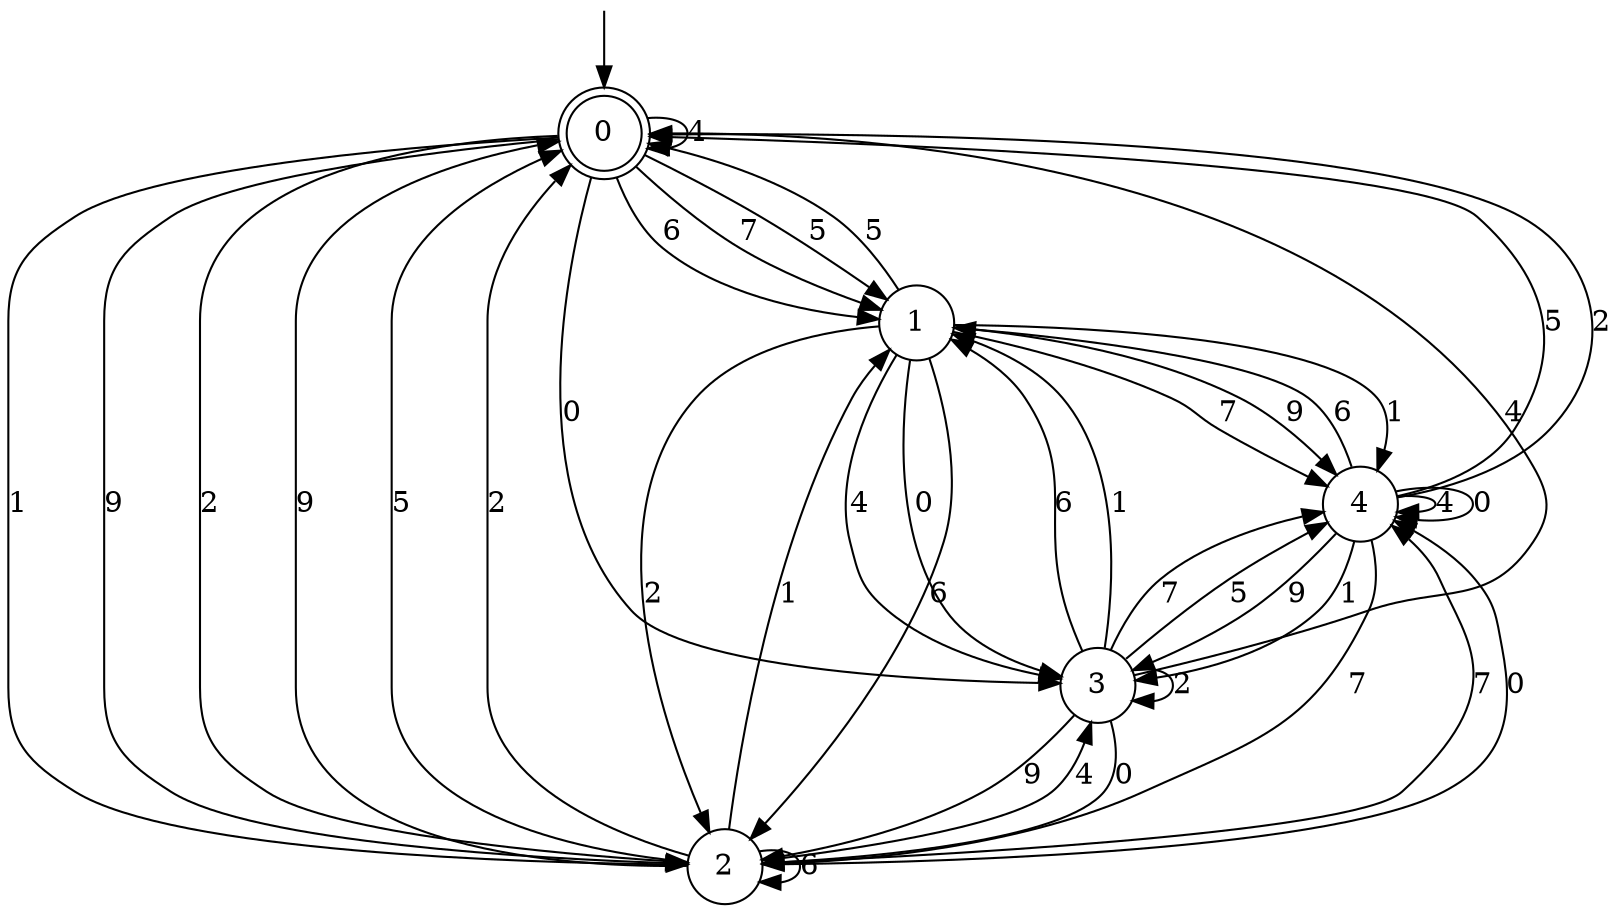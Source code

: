 digraph g {

	s0 [shape="doublecircle" label="0"];
	s1 [shape="circle" label="1"];
	s2 [shape="circle" label="2"];
	s3 [shape="circle" label="3"];
	s4 [shape="circle" label="4"];
	s0 -> s1 [label="6"];
	s0 -> s0 [label="4"];
	s0 -> s2 [label="1"];
	s0 -> s1 [label="7"];
	s0 -> s3 [label="0"];
	s0 -> s2 [label="9"];
	s0 -> s1 [label="5"];
	s0 -> s2 [label="2"];
	s1 -> s2 [label="6"];
	s1 -> s3 [label="4"];
	s1 -> s4 [label="1"];
	s1 -> s4 [label="7"];
	s1 -> s3 [label="0"];
	s1 -> s4 [label="9"];
	s1 -> s0 [label="5"];
	s1 -> s2 [label="2"];
	s2 -> s2 [label="6"];
	s2 -> s3 [label="4"];
	s2 -> s1 [label="1"];
	s2 -> s4 [label="7"];
	s2 -> s4 [label="0"];
	s2 -> s0 [label="9"];
	s2 -> s0 [label="5"];
	s2 -> s0 [label="2"];
	s3 -> s1 [label="6"];
	s3 -> s0 [label="4"];
	s3 -> s1 [label="1"];
	s3 -> s4 [label="7"];
	s3 -> s2 [label="0"];
	s3 -> s2 [label="9"];
	s3 -> s4 [label="5"];
	s3 -> s3 [label="2"];
	s4 -> s1 [label="6"];
	s4 -> s4 [label="4"];
	s4 -> s3 [label="1"];
	s4 -> s2 [label="7"];
	s4 -> s4 [label="0"];
	s4 -> s3 [label="9"];
	s4 -> s0 [label="5"];
	s4 -> s0 [label="2"];

__start0 [label="" shape="none" width="0" height="0"];
__start0 -> s0;

}

